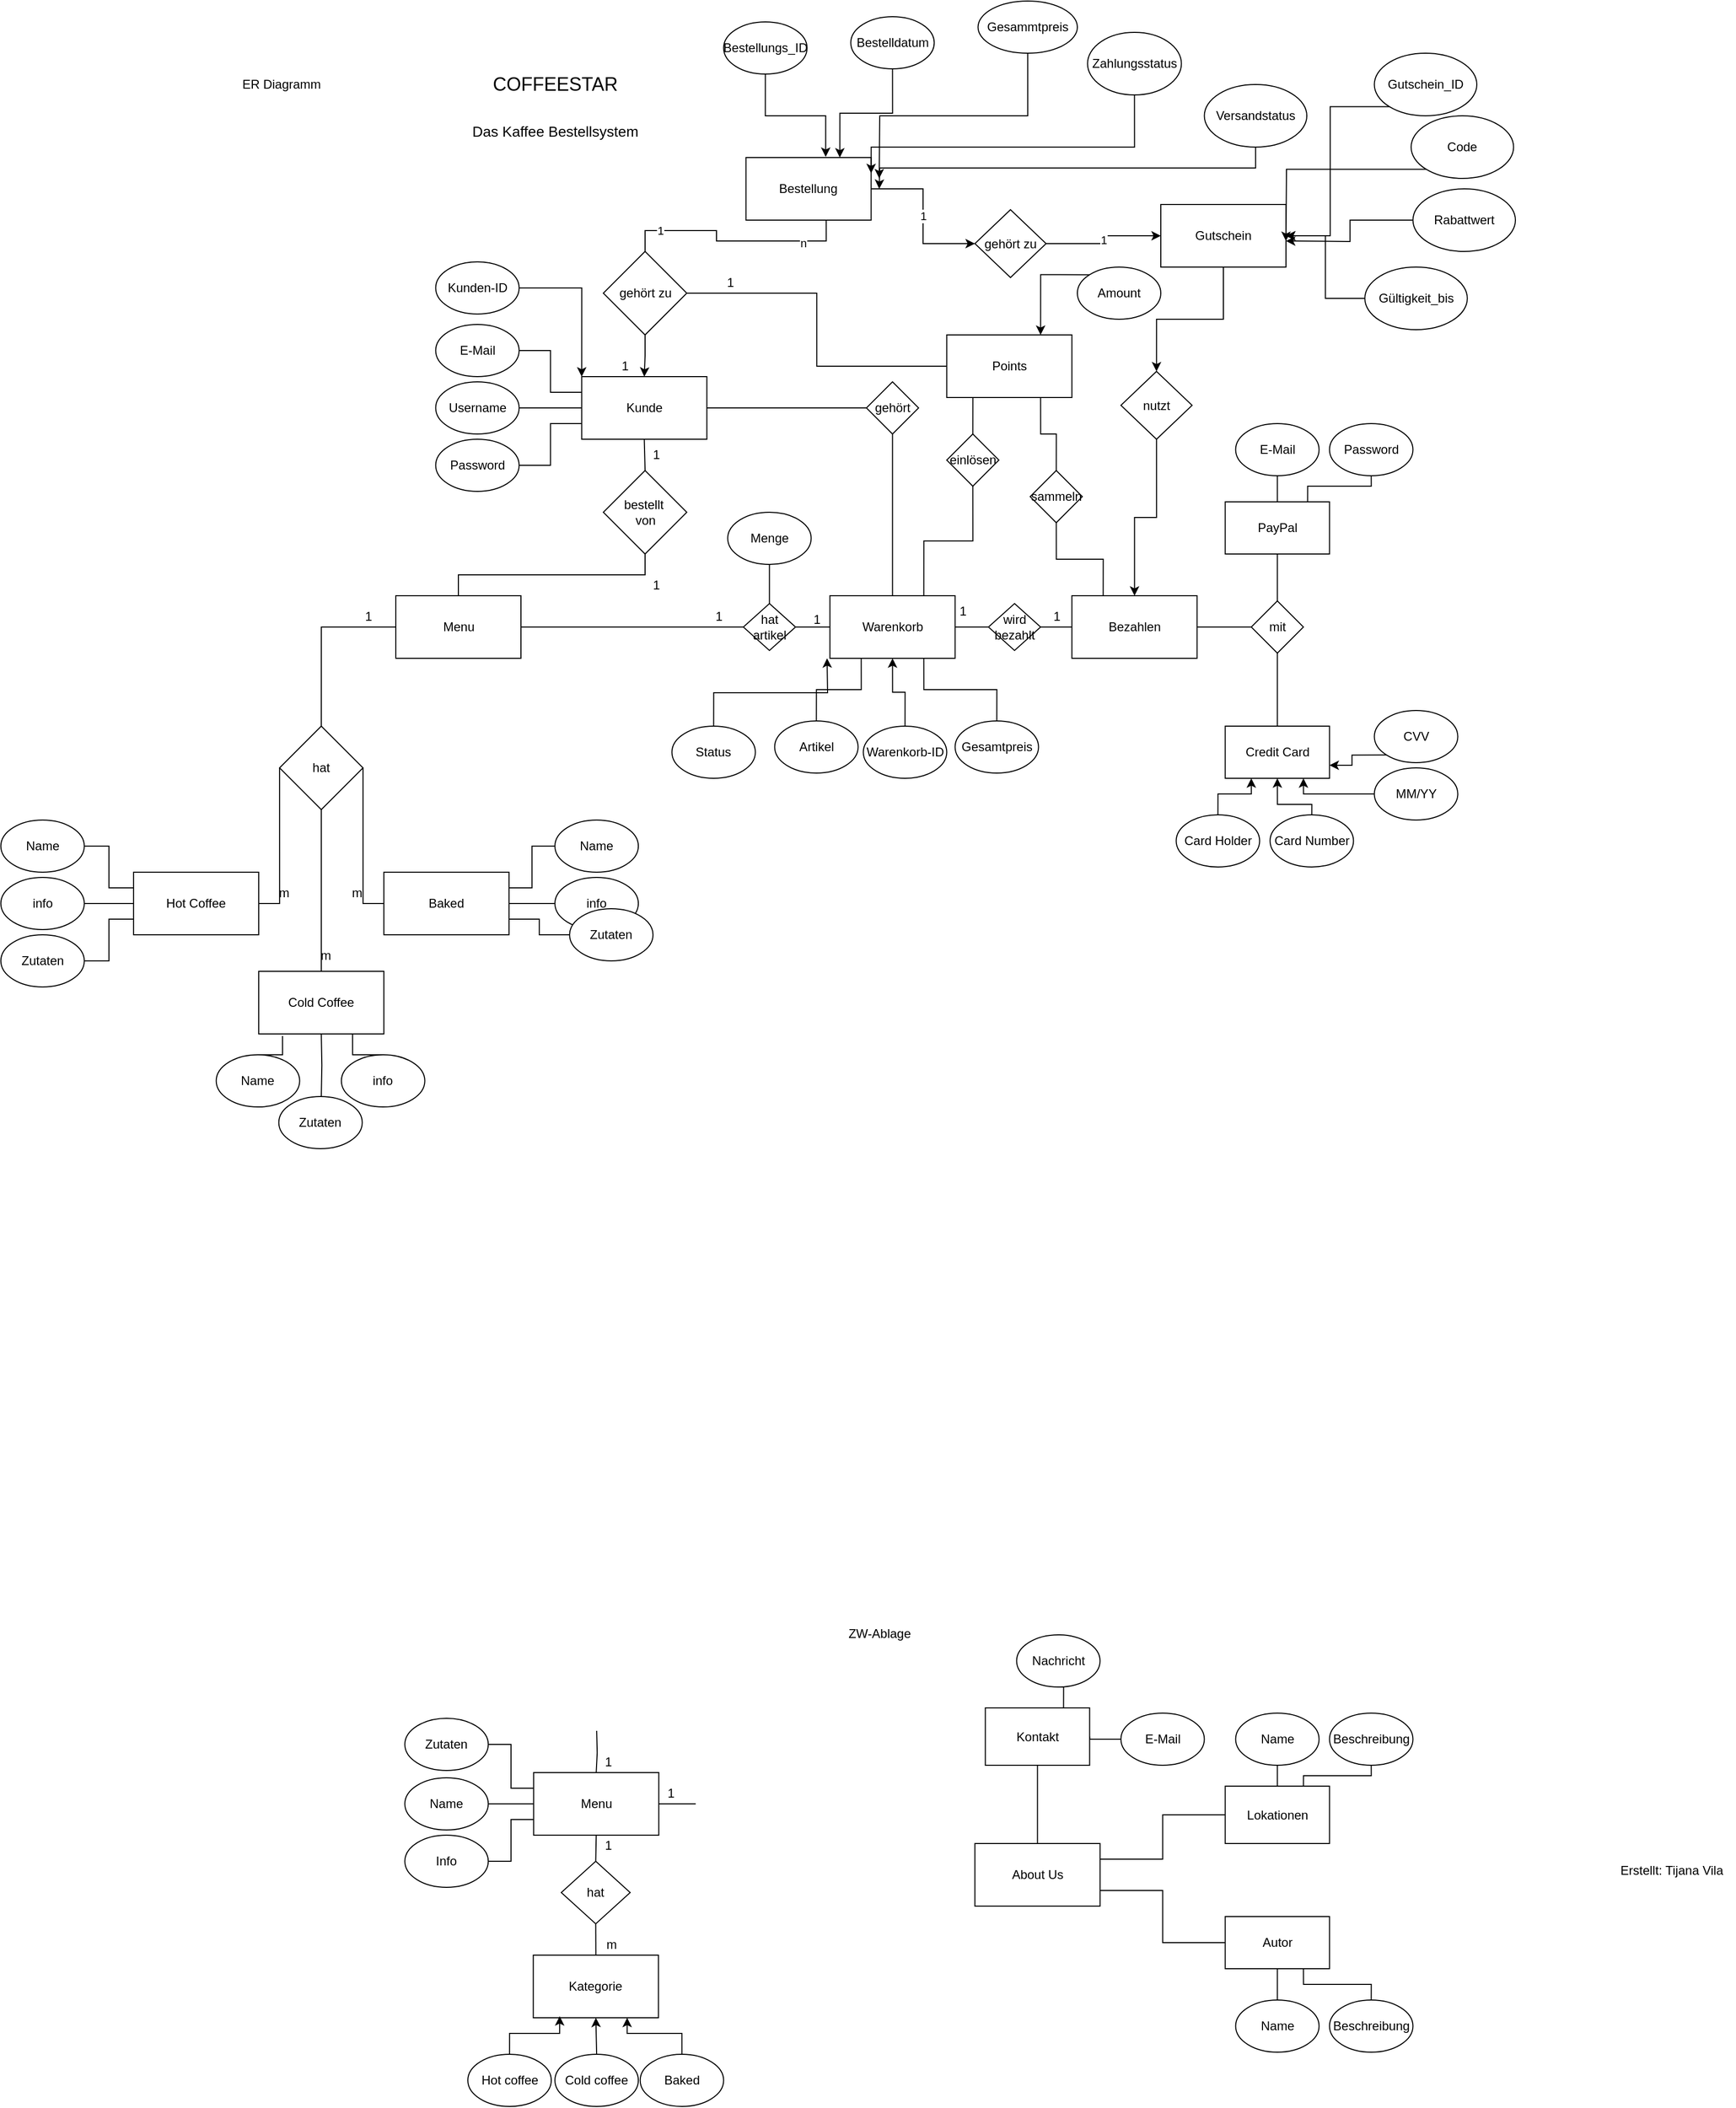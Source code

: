 <mxfile version="20.3.0" type="device"><diagram name="Seite-1" id="2KlpbFNLpPRCkA5q6hw1"><mxGraphModel dx="2292" dy="1140" grid="1" gridSize="10" guides="1" tooltips="1" connect="1" arrows="1" fold="1" page="1" pageScale="1" pageWidth="827" pageHeight="1169" math="0" shadow="0"><root><mxCell id="0"/><mxCell id="1" parent="0"/><mxCell id="XH3UUTxQaEEy5l26Y9SA-1" value="&lt;font style=&quot;font-size: 18px;&quot;&gt;COFFEESTAR&lt;/font&gt;" style="text;html=1;align=center;verticalAlign=middle;whiteSpace=wrap;rounded=0;" parent="1" vertex="1"><mxGeometry x="326.5" y="80" width="305" height="40" as="geometry"/></mxCell><mxCell id="XH3UUTxQaEEy5l26Y9SA-2" value="&lt;font style=&quot;font-size: 14px;&quot;&gt;Das Kaffee Bestellsystem&lt;/font&gt;" style="text;html=1;align=center;verticalAlign=middle;whiteSpace=wrap;rounded=0;" parent="1" vertex="1"><mxGeometry x="322.75" y="130" width="312.5" height="30" as="geometry"/></mxCell><mxCell id="XH3UUTxQaEEy5l26Y9SA-3" value="ER Diagramm" style="text;html=1;align=center;verticalAlign=middle;whiteSpace=wrap;rounded=0;" parent="1" vertex="1"><mxGeometry x="166.5" y="85" width="100" height="30" as="geometry"/></mxCell><mxCell id="XH3UUTxQaEEy5l26Y9SA-23" style="edgeStyle=orthogonalEdgeStyle;rounded=0;orthogonalLoop=1;jettySize=auto;html=1;exitX=0.5;exitY=1;exitDx=0;exitDy=0;entryX=0.5;entryY=0;entryDx=0;entryDy=0;endArrow=none;endFill=0;" parent="1" source="XH3UUTxQaEEy5l26Y9SA-4" target="XH3UUTxQaEEy5l26Y9SA-22" edge="1"><mxGeometry relative="1" as="geometry"/></mxCell><mxCell id="XH3UUTxQaEEy5l26Y9SA-105" style="edgeStyle=orthogonalEdgeStyle;rounded=0;orthogonalLoop=1;jettySize=auto;html=1;exitX=1;exitY=0.5;exitDx=0;exitDy=0;entryX=0;entryY=0.5;entryDx=0;entryDy=0;endArrow=none;endFill=0;" parent="1" source="XH3UUTxQaEEy5l26Y9SA-4" target="XH3UUTxQaEEy5l26Y9SA-104" edge="1"><mxGeometry relative="1" as="geometry"/></mxCell><mxCell id="XH3UUTxQaEEy5l26Y9SA-4" value="Kunde" style="rounded=0;whiteSpace=wrap;html=1;" parent="1" vertex="1"><mxGeometry x="504.75" y="380" width="120" height="60" as="geometry"/></mxCell><mxCell id="XH3UUTxQaEEy5l26Y9SA-100" style="edgeStyle=orthogonalEdgeStyle;rounded=0;orthogonalLoop=1;jettySize=auto;html=1;exitX=1;exitY=0.5;exitDx=0;exitDy=0;entryX=0;entryY=0.5;entryDx=0;entryDy=0;endArrow=none;endFill=0;" parent="1" source="XH3UUTxQaEEy5l26Y9SA-5" target="XH3UUTxQaEEy5l26Y9SA-99" edge="1"><mxGeometry relative="1" as="geometry"/></mxCell><mxCell id="XH3UUTxQaEEy5l26Y9SA-106" style="edgeStyle=orthogonalEdgeStyle;rounded=0;orthogonalLoop=1;jettySize=auto;html=1;exitX=0.5;exitY=0;exitDx=0;exitDy=0;entryX=0.5;entryY=1;entryDx=0;entryDy=0;endArrow=none;endFill=0;" parent="1" source="XH3UUTxQaEEy5l26Y9SA-5" target="XH3UUTxQaEEy5l26Y9SA-104" edge="1"><mxGeometry relative="1" as="geometry"/></mxCell><mxCell id="XH3UUTxQaEEy5l26Y9SA-5" value="Warenkorb" style="rounded=0;whiteSpace=wrap;html=1;" parent="1" vertex="1"><mxGeometry x="742.75" y="590" width="120" height="60" as="geometry"/></mxCell><mxCell id="XH3UUTxQaEEy5l26Y9SA-149" style="edgeStyle=orthogonalEdgeStyle;rounded=0;orthogonalLoop=1;jettySize=auto;html=1;exitX=0.25;exitY=1;exitDx=0;exitDy=0;entryX=0.5;entryY=0;entryDx=0;entryDy=0;endArrow=none;endFill=0;" parent="1" source="XH3UUTxQaEEy5l26Y9SA-6" target="XH3UUTxQaEEy5l26Y9SA-147" edge="1"><mxGeometry relative="1" as="geometry"/></mxCell><mxCell id="XH3UUTxQaEEy5l26Y9SA-150" style="edgeStyle=orthogonalEdgeStyle;rounded=0;orthogonalLoop=1;jettySize=auto;html=1;exitX=0.75;exitY=1;exitDx=0;exitDy=0;entryX=0.5;entryY=0;entryDx=0;entryDy=0;endArrow=none;endFill=0;" parent="1" source="XH3UUTxQaEEy5l26Y9SA-6" target="XH3UUTxQaEEy5l26Y9SA-148" edge="1"><mxGeometry relative="1" as="geometry"/></mxCell><mxCell id="XH3UUTxQaEEy5l26Y9SA-6" value="Points" style="rounded=0;whiteSpace=wrap;html=1;" parent="1" vertex="1"><mxGeometry x="854.75" y="340" width="120" height="60" as="geometry"/></mxCell><mxCell id="XH3UUTxQaEEy5l26Y9SA-11" style="edgeStyle=orthogonalEdgeStyle;rounded=0;orthogonalLoop=1;jettySize=auto;html=1;exitX=1;exitY=0.5;exitDx=0;exitDy=0;entryX=0;entryY=0.25;entryDx=0;entryDy=0;endArrow=none;endFill=0;" parent="1" source="XH3UUTxQaEEy5l26Y9SA-7" target="XH3UUTxQaEEy5l26Y9SA-4" edge="1"><mxGeometry relative="1" as="geometry"/></mxCell><mxCell id="XH3UUTxQaEEy5l26Y9SA-7" value="E-Mail" style="ellipse;whiteSpace=wrap;html=1;" parent="1" vertex="1"><mxGeometry x="364.75" y="330" width="80" height="50" as="geometry"/></mxCell><mxCell id="XH3UUTxQaEEy5l26Y9SA-12" style="edgeStyle=orthogonalEdgeStyle;rounded=0;orthogonalLoop=1;jettySize=auto;html=1;exitX=1;exitY=0.5;exitDx=0;exitDy=0;entryX=0;entryY=0.5;entryDx=0;entryDy=0;endArrow=none;endFill=0;" parent="1" source="XH3UUTxQaEEy5l26Y9SA-8" target="XH3UUTxQaEEy5l26Y9SA-4" edge="1"><mxGeometry relative="1" as="geometry"/></mxCell><mxCell id="XH3UUTxQaEEy5l26Y9SA-8" value="Username" style="ellipse;whiteSpace=wrap;html=1;" parent="1" vertex="1"><mxGeometry x="364.75" y="385" width="80" height="50" as="geometry"/></mxCell><mxCell id="XH3UUTxQaEEy5l26Y9SA-13" style="edgeStyle=orthogonalEdgeStyle;rounded=0;orthogonalLoop=1;jettySize=auto;html=1;exitX=1;exitY=0.5;exitDx=0;exitDy=0;entryX=0;entryY=0.75;entryDx=0;entryDy=0;endArrow=none;endFill=0;" parent="1" source="XH3UUTxQaEEy5l26Y9SA-9" target="XH3UUTxQaEEy5l26Y9SA-4" edge="1"><mxGeometry relative="1" as="geometry"/></mxCell><mxCell id="XH3UUTxQaEEy5l26Y9SA-9" value="Password" style="ellipse;whiteSpace=wrap;html=1;" parent="1" vertex="1"><mxGeometry x="364.75" y="440" width="80" height="50" as="geometry"/></mxCell><mxCell id="XH3UUTxQaEEy5l26Y9SA-97" style="edgeStyle=orthogonalEdgeStyle;rounded=0;orthogonalLoop=1;jettySize=auto;html=1;exitX=1;exitY=0.5;exitDx=0;exitDy=0;entryX=0;entryY=0.5;entryDx=0;entryDy=0;endArrow=none;endFill=0;" parent="1" source="XH3UUTxQaEEy5l26Y9SA-10" target="XH3UUTxQaEEy5l26Y9SA-96" edge="1"><mxGeometry relative="1" as="geometry"/></mxCell><mxCell id="-KNjPJ27xpkFkXayZu1W-28" style="edgeStyle=orthogonalEdgeStyle;rounded=0;orthogonalLoop=1;jettySize=auto;html=1;exitX=0;exitY=0.5;exitDx=0;exitDy=0;entryX=0.5;entryY=0;entryDx=0;entryDy=0;endArrow=none;endFill=0;" parent="1" source="XH3UUTxQaEEy5l26Y9SA-10" target="XH3UUTxQaEEy5l26Y9SA-52" edge="1"><mxGeometry relative="1" as="geometry"/></mxCell><mxCell id="XH3UUTxQaEEy5l26Y9SA-10" value="Menu" style="rounded=0;whiteSpace=wrap;html=1;" parent="1" vertex="1"><mxGeometry x="326.5" y="590" width="120" height="60" as="geometry"/></mxCell><mxCell id="XH3UUTxQaEEy5l26Y9SA-14" style="edgeStyle=orthogonalEdgeStyle;rounded=0;orthogonalLoop=1;jettySize=auto;html=1;exitX=0.5;exitY=1;exitDx=0;exitDy=0;" parent="1" source="XH3UUTxQaEEy5l26Y9SA-7" target="XH3UUTxQaEEy5l26Y9SA-7" edge="1"><mxGeometry relative="1" as="geometry"/></mxCell><mxCell id="XH3UUTxQaEEy5l26Y9SA-16" style="edgeStyle=orthogonalEdgeStyle;rounded=0;orthogonalLoop=1;jettySize=auto;html=1;entryX=0.75;entryY=0;entryDx=0;entryDy=0;exitX=0;exitY=0;exitDx=0;exitDy=0;" parent="1" target="XH3UUTxQaEEy5l26Y9SA-6" edge="1" source="XH3UUTxQaEEy5l26Y9SA-15"><mxGeometry relative="1" as="geometry"><mxPoint x="1040" y="320" as="sourcePoint"/></mxGeometry></mxCell><mxCell id="XH3UUTxQaEEy5l26Y9SA-15" value="Amount" style="ellipse;whiteSpace=wrap;html=1;" parent="1" vertex="1"><mxGeometry x="980" y="275" width="80" height="50" as="geometry"/></mxCell><mxCell id="XH3UUTxQaEEy5l26Y9SA-19" style="edgeStyle=orthogonalEdgeStyle;rounded=0;orthogonalLoop=1;jettySize=auto;html=1;exitX=1;exitY=0.5;exitDx=0;exitDy=0;entryX=0;entryY=0.5;entryDx=0;entryDy=0;endArrow=none;endFill=0;" parent="1" source="XH3UUTxQaEEy5l26Y9SA-17" target="XH3UUTxQaEEy5l26Y9SA-6" edge="1"><mxGeometry relative="1" as="geometry"/></mxCell><mxCell id="XH3UUTxQaEEy5l26Y9SA-88" style="edgeStyle=orthogonalEdgeStyle;rounded=0;orthogonalLoop=1;jettySize=auto;html=1;exitX=0.5;exitY=1;exitDx=0;exitDy=0;entryX=0.5;entryY=0;entryDx=0;entryDy=0;" parent="1" source="XH3UUTxQaEEy5l26Y9SA-17" target="XH3UUTxQaEEy5l26Y9SA-4" edge="1"><mxGeometry relative="1" as="geometry"/></mxCell><mxCell id="XH3UUTxQaEEy5l26Y9SA-17" value="gehört zu" style="rhombus;whiteSpace=wrap;html=1;" parent="1" vertex="1"><mxGeometry x="525.5" y="260" width="80" height="80" as="geometry"/></mxCell><mxCell id="XH3UUTxQaEEy5l26Y9SA-20" value="1" style="text;html=1;align=center;verticalAlign=middle;resizable=0;points=[];autosize=1;strokeColor=none;fillColor=none;" parent="1" vertex="1"><mxGeometry x="531.25" y="355" width="30" height="30" as="geometry"/></mxCell><mxCell id="XH3UUTxQaEEy5l26Y9SA-21" value="1" style="text;html=1;align=center;verticalAlign=middle;resizable=0;points=[];autosize=1;strokeColor=none;fillColor=none;" parent="1" vertex="1"><mxGeometry x="632.25" y="275" width="30" height="30" as="geometry"/></mxCell><mxCell id="XH3UUTxQaEEy5l26Y9SA-24" style="edgeStyle=orthogonalEdgeStyle;rounded=0;orthogonalLoop=1;jettySize=auto;html=1;exitX=0.5;exitY=1;exitDx=0;exitDy=0;entryX=0.5;entryY=0;entryDx=0;entryDy=0;endArrow=none;endFill=0;" parent="1" source="XH3UUTxQaEEy5l26Y9SA-22" target="XH3UUTxQaEEy5l26Y9SA-10" edge="1"><mxGeometry relative="1" as="geometry"/></mxCell><mxCell id="XH3UUTxQaEEy5l26Y9SA-22" value="bestellt&amp;nbsp;&lt;div&gt;von&lt;/div&gt;" style="rhombus;whiteSpace=wrap;html=1;" parent="1" vertex="1"><mxGeometry x="525.5" y="470" width="80" height="80" as="geometry"/></mxCell><mxCell id="XH3UUTxQaEEy5l26Y9SA-25" value="Hot Coffee" style="rounded=0;whiteSpace=wrap;html=1;" parent="1" vertex="1"><mxGeometry x="75.07" y="855" width="120" height="60" as="geometry"/></mxCell><mxCell id="XH3UUTxQaEEy5l26Y9SA-26" value="Cold Coffee" style="rounded=0;whiteSpace=wrap;html=1;" parent="1" vertex="1"><mxGeometry x="195.07" y="950" width="120" height="60" as="geometry"/></mxCell><mxCell id="XH3UUTxQaEEy5l26Y9SA-27" value="Baked" style="rounded=0;whiteSpace=wrap;html=1;" parent="1" vertex="1"><mxGeometry x="315.07" y="855" width="120" height="60" as="geometry"/></mxCell><mxCell id="XH3UUTxQaEEy5l26Y9SA-44" style="edgeStyle=orthogonalEdgeStyle;rounded=0;orthogonalLoop=1;jettySize=auto;html=1;exitX=1;exitY=0.5;exitDx=0;exitDy=0;entryX=0;entryY=0.25;entryDx=0;entryDy=0;endArrow=none;endFill=0;" parent="1" source="XH3UUTxQaEEy5l26Y9SA-28" target="XH3UUTxQaEEy5l26Y9SA-25" edge="1"><mxGeometry relative="1" as="geometry"/></mxCell><mxCell id="XH3UUTxQaEEy5l26Y9SA-28" value="Name" style="ellipse;whiteSpace=wrap;html=1;" parent="1" vertex="1"><mxGeometry x="-52.18" y="805" width="80" height="50" as="geometry"/></mxCell><mxCell id="XH3UUTxQaEEy5l26Y9SA-29" value="Name" style="ellipse;whiteSpace=wrap;html=1;" parent="1" vertex="1"><mxGeometry x="154.32" y="1030" width="80" height="50" as="geometry"/></mxCell><mxCell id="XH3UUTxQaEEy5l26Y9SA-49" style="edgeStyle=orthogonalEdgeStyle;rounded=0;orthogonalLoop=1;jettySize=auto;html=1;exitX=0;exitY=0.5;exitDx=0;exitDy=0;entryX=1;entryY=0.25;entryDx=0;entryDy=0;endArrow=none;endFill=0;" parent="1" source="XH3UUTxQaEEy5l26Y9SA-30" target="XH3UUTxQaEEy5l26Y9SA-27" edge="1"><mxGeometry relative="1" as="geometry"/></mxCell><mxCell id="XH3UUTxQaEEy5l26Y9SA-30" value="Name" style="ellipse;whiteSpace=wrap;html=1;" parent="1" vertex="1"><mxGeometry x="479.07" y="805" width="80" height="50" as="geometry"/></mxCell><mxCell id="XH3UUTxQaEEy5l26Y9SA-43" style="edgeStyle=orthogonalEdgeStyle;rounded=0;orthogonalLoop=1;jettySize=auto;html=1;exitX=1;exitY=0.5;exitDx=0;exitDy=0;entryX=0;entryY=0.5;entryDx=0;entryDy=0;endArrow=none;endFill=0;" parent="1" source="XH3UUTxQaEEy5l26Y9SA-31" target="XH3UUTxQaEEy5l26Y9SA-25" edge="1"><mxGeometry relative="1" as="geometry"/></mxCell><mxCell id="XH3UUTxQaEEy5l26Y9SA-31" value="info" style="ellipse;whiteSpace=wrap;html=1;" parent="1" vertex="1"><mxGeometry x="-52.18" y="860" width="80" height="50" as="geometry"/></mxCell><mxCell id="XH3UUTxQaEEy5l26Y9SA-47" style="edgeStyle=orthogonalEdgeStyle;rounded=0;orthogonalLoop=1;jettySize=auto;html=1;exitX=0.5;exitY=0;exitDx=0;exitDy=0;entryX=0.75;entryY=1;entryDx=0;entryDy=0;endArrow=none;endFill=0;" parent="1" source="XH3UUTxQaEEy5l26Y9SA-36" target="XH3UUTxQaEEy5l26Y9SA-26" edge="1"><mxGeometry relative="1" as="geometry"/></mxCell><mxCell id="XH3UUTxQaEEy5l26Y9SA-36" value="info" style="ellipse;whiteSpace=wrap;html=1;" parent="1" vertex="1"><mxGeometry x="274.32" y="1030" width="80" height="50" as="geometry"/></mxCell><mxCell id="XH3UUTxQaEEy5l26Y9SA-51" style="edgeStyle=orthogonalEdgeStyle;rounded=0;orthogonalLoop=1;jettySize=auto;html=1;exitX=0;exitY=0.5;exitDx=0;exitDy=0;entryX=1;entryY=0.5;entryDx=0;entryDy=0;endArrow=none;endFill=0;" parent="1" source="XH3UUTxQaEEy5l26Y9SA-37" target="XH3UUTxQaEEy5l26Y9SA-27" edge="1"><mxGeometry relative="1" as="geometry"/></mxCell><mxCell id="XH3UUTxQaEEy5l26Y9SA-37" value="info" style="ellipse;whiteSpace=wrap;html=1;" parent="1" vertex="1"><mxGeometry x="479.07" y="860" width="80" height="50" as="geometry"/></mxCell><mxCell id="XH3UUTxQaEEy5l26Y9SA-45" style="edgeStyle=orthogonalEdgeStyle;rounded=0;orthogonalLoop=1;jettySize=auto;html=1;exitX=1;exitY=0.5;exitDx=0;exitDy=0;entryX=0;entryY=0.75;entryDx=0;entryDy=0;endArrow=none;endFill=0;" parent="1" source="XH3UUTxQaEEy5l26Y9SA-38" target="XH3UUTxQaEEy5l26Y9SA-25" edge="1"><mxGeometry relative="1" as="geometry"/></mxCell><mxCell id="XH3UUTxQaEEy5l26Y9SA-38" value="Zutaten" style="ellipse;whiteSpace=wrap;html=1;" parent="1" vertex="1"><mxGeometry x="-52.18" y="915" width="80" height="50" as="geometry"/></mxCell><mxCell id="XH3UUTxQaEEy5l26Y9SA-46" style="edgeStyle=orthogonalEdgeStyle;rounded=0;orthogonalLoop=1;jettySize=auto;html=1;exitX=0.5;exitY=0;exitDx=0;exitDy=0;entryX=0.5;entryY=1;entryDx=0;entryDy=0;endArrow=none;endFill=0;" parent="1" target="XH3UUTxQaEEy5l26Y9SA-26" edge="1"><mxGeometry relative="1" as="geometry"><mxPoint x="255.07" y="1070" as="sourcePoint"/></mxGeometry></mxCell><mxCell id="XH3UUTxQaEEy5l26Y9SA-39" value="Zutaten" style="ellipse;whiteSpace=wrap;html=1;" parent="1" vertex="1"><mxGeometry x="214.32" y="1070" width="80" height="50" as="geometry"/></mxCell><mxCell id="XH3UUTxQaEEy5l26Y9SA-50" style="edgeStyle=orthogonalEdgeStyle;rounded=0;orthogonalLoop=1;jettySize=auto;html=1;exitX=0;exitY=0.5;exitDx=0;exitDy=0;entryX=1;entryY=0.75;entryDx=0;entryDy=0;endArrow=none;endFill=0;" parent="1" source="XH3UUTxQaEEy5l26Y9SA-40" target="XH3UUTxQaEEy5l26Y9SA-27" edge="1"><mxGeometry relative="1" as="geometry"/></mxCell><mxCell id="XH3UUTxQaEEy5l26Y9SA-40" value="Zutaten" style="ellipse;whiteSpace=wrap;html=1;" parent="1" vertex="1"><mxGeometry x="493.12" y="890" width="80" height="50" as="geometry"/></mxCell><mxCell id="XH3UUTxQaEEy5l26Y9SA-41" value="Bezahlen" style="rounded=0;whiteSpace=wrap;html=1;" parent="1" vertex="1"><mxGeometry x="974.75" y="590" width="120" height="60" as="geometry"/></mxCell><mxCell id="XH3UUTxQaEEy5l26Y9SA-48" style="edgeStyle=orthogonalEdgeStyle;rounded=0;orthogonalLoop=1;jettySize=auto;html=1;exitX=0.5;exitY=0;exitDx=0;exitDy=0;entryX=0.19;entryY=1.033;entryDx=0;entryDy=0;entryPerimeter=0;endArrow=none;endFill=0;" parent="1" source="XH3UUTxQaEEy5l26Y9SA-29" target="XH3UUTxQaEEy5l26Y9SA-26" edge="1"><mxGeometry relative="1" as="geometry"/></mxCell><mxCell id="XH3UUTxQaEEy5l26Y9SA-54" style="edgeStyle=orthogonalEdgeStyle;rounded=0;orthogonalLoop=1;jettySize=auto;html=1;exitX=0;exitY=0.5;exitDx=0;exitDy=0;entryX=1;entryY=0.5;entryDx=0;entryDy=0;endArrow=none;endFill=0;" parent="1" source="XH3UUTxQaEEy5l26Y9SA-52" target="XH3UUTxQaEEy5l26Y9SA-25" edge="1"><mxGeometry relative="1" as="geometry"><Array as="points"><mxPoint x="214.99" y="885"/></Array></mxGeometry></mxCell><mxCell id="XH3UUTxQaEEy5l26Y9SA-55" style="edgeStyle=orthogonalEdgeStyle;rounded=0;orthogonalLoop=1;jettySize=auto;html=1;exitX=0.5;exitY=1;exitDx=0;exitDy=0;entryX=0.5;entryY=0;entryDx=0;entryDy=0;endArrow=none;endFill=0;" parent="1" source="XH3UUTxQaEEy5l26Y9SA-52" target="XH3UUTxQaEEy5l26Y9SA-26" edge="1"><mxGeometry relative="1" as="geometry"/></mxCell><mxCell id="XH3UUTxQaEEy5l26Y9SA-56" style="edgeStyle=orthogonalEdgeStyle;rounded=0;orthogonalLoop=1;jettySize=auto;html=1;exitX=1;exitY=0.5;exitDx=0;exitDy=0;entryX=0;entryY=0.5;entryDx=0;entryDy=0;endArrow=none;endFill=0;" parent="1" source="XH3UUTxQaEEy5l26Y9SA-52" target="XH3UUTxQaEEy5l26Y9SA-27" edge="1"><mxGeometry relative="1" as="geometry"><Array as="points"><mxPoint x="294.99" y="885"/></Array></mxGeometry></mxCell><mxCell id="XH3UUTxQaEEy5l26Y9SA-52" value="hat" style="rhombus;whiteSpace=wrap;html=1;" parent="1" vertex="1"><mxGeometry x="215.07" y="715" width="80" height="80" as="geometry"/></mxCell><mxCell id="XH3UUTxQaEEy5l26Y9SA-95" style="edgeStyle=orthogonalEdgeStyle;rounded=0;orthogonalLoop=1;jettySize=auto;html=1;exitX=0.5;exitY=0;exitDx=0;exitDy=0;entryX=0.25;entryY=1;entryDx=0;entryDy=0;endArrow=none;endFill=0;" parent="1" source="XH3UUTxQaEEy5l26Y9SA-67" target="XH3UUTxQaEEy5l26Y9SA-5" edge="1"><mxGeometry relative="1" as="geometry"/></mxCell><mxCell id="XH3UUTxQaEEy5l26Y9SA-67" value="Artikel" style="ellipse;whiteSpace=wrap;html=1;" parent="1" vertex="1"><mxGeometry x="689.75" y="710" width="80" height="50" as="geometry"/></mxCell><mxCell id="XH3UUTxQaEEy5l26Y9SA-94" style="edgeStyle=orthogonalEdgeStyle;rounded=0;orthogonalLoop=1;jettySize=auto;html=1;exitX=0.5;exitY=0;exitDx=0;exitDy=0;entryX=0.75;entryY=1;entryDx=0;entryDy=0;endArrow=none;endFill=0;" parent="1" source="XH3UUTxQaEEy5l26Y9SA-68" target="XH3UUTxQaEEy5l26Y9SA-5" edge="1"><mxGeometry relative="1" as="geometry"/></mxCell><mxCell id="XH3UUTxQaEEy5l26Y9SA-68" value="Gesamtpreis" style="ellipse;whiteSpace=wrap;html=1;" parent="1" vertex="1"><mxGeometry x="862.75" y="710" width="80" height="50" as="geometry"/></mxCell><mxCell id="XH3UUTxQaEEy5l26Y9SA-135" style="edgeStyle=orthogonalEdgeStyle;rounded=0;orthogonalLoop=1;jettySize=auto;html=1;exitX=0.5;exitY=1;exitDx=0;exitDy=0;entryX=0.5;entryY=0;entryDx=0;entryDy=0;endArrow=none;endFill=0;" parent="1" source="XH3UUTxQaEEy5l26Y9SA-69" target="XH3UUTxQaEEy5l26Y9SA-133" edge="1"><mxGeometry relative="1" as="geometry"/></mxCell><mxCell id="XH3UUTxQaEEy5l26Y9SA-69" value="E-Mail" style="ellipse;whiteSpace=wrap;html=1;" parent="1" vertex="1"><mxGeometry x="1131.75" y="425" width="80" height="50" as="geometry"/></mxCell><mxCell id="XH3UUTxQaEEy5l26Y9SA-70" value="Password&lt;span style=&quot;color: rgba(0, 0, 0, 0); font-family: monospace; font-size: 0px; text-align: start; text-wrap: nowrap;&quot;&gt;%3CmxGraphModel%3E%3Croot%3E%3CmxCell%20id%3D%220%22%2F%3E%3CmxCell%20id%3D%221%22%20parent%3D%220%22%2F%3E%3CmxCell%20id%3D%222%22%20value%3D%22E-Mail%22%20style%3D%22ellipse%3BwhiteSpace%3Dwrap%3Bhtml%3D1%3B%22%20vertex%3D%221%22%20parent%3D%221%22%3E%3CmxGeometry%20x%3D%22830%22%20y%3D%22650%22%20width%3D%2280%22%20height%3D%2250%22%20as%3D%22geometry%22%2F%3E%3C%2FmxCell%3E%3C%2Froot%3E%3C%2FmxGraphModel%3E&lt;/span&gt;" style="ellipse;whiteSpace=wrap;html=1;" parent="1" vertex="1"><mxGeometry x="1221.75" y="425" width="80" height="50" as="geometry"/></mxCell><mxCell id="XH3UUTxQaEEy5l26Y9SA-140" style="edgeStyle=orthogonalEdgeStyle;rounded=0;orthogonalLoop=1;jettySize=auto;html=1;exitX=0.5;exitY=0;exitDx=0;exitDy=0;entryX=0.25;entryY=1;entryDx=0;entryDy=0;" parent="1" source="XH3UUTxQaEEy5l26Y9SA-71" target="XH3UUTxQaEEy5l26Y9SA-134" edge="1"><mxGeometry relative="1" as="geometry"/></mxCell><mxCell id="XH3UUTxQaEEy5l26Y9SA-71" value="Card Holder" style="ellipse;whiteSpace=wrap;html=1;" parent="1" vertex="1"><mxGeometry x="1074.75" y="800" width="80" height="50" as="geometry"/></mxCell><mxCell id="XH3UUTxQaEEy5l26Y9SA-141" style="edgeStyle=orthogonalEdgeStyle;rounded=0;orthogonalLoop=1;jettySize=auto;html=1;exitX=0.5;exitY=0;exitDx=0;exitDy=0;entryX=0.5;entryY=1;entryDx=0;entryDy=0;" parent="1" source="XH3UUTxQaEEy5l26Y9SA-72" target="XH3UUTxQaEEy5l26Y9SA-134" edge="1"><mxGeometry relative="1" as="geometry"><Array as="points"><mxPoint x="1204.75" y="790"/><mxPoint x="1171.75" y="790"/></Array></mxGeometry></mxCell><mxCell id="XH3UUTxQaEEy5l26Y9SA-72" value="Card Number" style="ellipse;whiteSpace=wrap;html=1;" parent="1" vertex="1"><mxGeometry x="1164.75" y="800" width="80" height="50" as="geometry"/></mxCell><mxCell id="XH3UUTxQaEEy5l26Y9SA-142" style="edgeStyle=orthogonalEdgeStyle;rounded=0;orthogonalLoop=1;jettySize=auto;html=1;exitX=0;exitY=0.5;exitDx=0;exitDy=0;entryX=0.75;entryY=1;entryDx=0;entryDy=0;" parent="1" source="XH3UUTxQaEEy5l26Y9SA-73" target="XH3UUTxQaEEy5l26Y9SA-134" edge="1"><mxGeometry relative="1" as="geometry"><Array as="points"><mxPoint x="1196.75" y="780"/></Array></mxGeometry></mxCell><mxCell id="XH3UUTxQaEEy5l26Y9SA-73" value="MM/YY" style="ellipse;whiteSpace=wrap;html=1;" parent="1" vertex="1"><mxGeometry x="1264.75" y="755" width="80" height="50" as="geometry"/></mxCell><mxCell id="XH3UUTxQaEEy5l26Y9SA-143" style="edgeStyle=orthogonalEdgeStyle;rounded=0;orthogonalLoop=1;jettySize=auto;html=1;exitX=0;exitY=1;exitDx=0;exitDy=0;entryX=1;entryY=0.75;entryDx=0;entryDy=0;" parent="1" source="XH3UUTxQaEEy5l26Y9SA-74" target="XH3UUTxQaEEy5l26Y9SA-134" edge="1"><mxGeometry relative="1" as="geometry"/></mxCell><mxCell id="XH3UUTxQaEEy5l26Y9SA-74" value="CVV" style="ellipse;whiteSpace=wrap;html=1;" parent="1" vertex="1"><mxGeometry x="1264.75" y="700" width="80" height="50" as="geometry"/></mxCell><mxCell id="XH3UUTxQaEEy5l26Y9SA-126" style="edgeStyle=orthogonalEdgeStyle;rounded=0;orthogonalLoop=1;jettySize=auto;html=1;exitX=1;exitY=0.25;exitDx=0;exitDy=0;entryX=0;entryY=0.5;entryDx=0;entryDy=0;endArrow=none;endFill=0;" parent="1" source="XH3UUTxQaEEy5l26Y9SA-75" target="XH3UUTxQaEEy5l26Y9SA-124" edge="1"><mxGeometry relative="1" as="geometry"/></mxCell><mxCell id="XH3UUTxQaEEy5l26Y9SA-127" style="edgeStyle=orthogonalEdgeStyle;rounded=0;orthogonalLoop=1;jettySize=auto;html=1;exitX=1;exitY=0.75;exitDx=0;exitDy=0;entryX=0;entryY=0.5;entryDx=0;entryDy=0;endArrow=none;endFill=0;" parent="1" source="XH3UUTxQaEEy5l26Y9SA-75" target="XH3UUTxQaEEy5l26Y9SA-125" edge="1"><mxGeometry relative="1" as="geometry"/></mxCell><mxCell id="XH3UUTxQaEEy5l26Y9SA-75" value="About Us" style="rounded=0;whiteSpace=wrap;html=1;" parent="1" vertex="1"><mxGeometry x="881.75" y="1786" width="120" height="60" as="geometry"/></mxCell><mxCell id="XH3UUTxQaEEy5l26Y9SA-129" style="edgeStyle=orthogonalEdgeStyle;rounded=0;orthogonalLoop=1;jettySize=auto;html=1;exitX=0.5;exitY=1;exitDx=0;exitDy=0;entryX=0.75;entryY=0;entryDx=0;entryDy=0;endArrow=none;endFill=0;" parent="1" source="XH3UUTxQaEEy5l26Y9SA-76" target="XH3UUTxQaEEy5l26Y9SA-124" edge="1"><mxGeometry relative="1" as="geometry"><Array as="points"><mxPoint x="1261.75" y="1721"/><mxPoint x="1196.75" y="1721"/></Array></mxGeometry></mxCell><mxCell id="XH3UUTxQaEEy5l26Y9SA-76" value="Beschreibung" style="ellipse;whiteSpace=wrap;html=1;" parent="1" vertex="1"><mxGeometry x="1221.75" y="1661" width="80" height="50" as="geometry"/></mxCell><mxCell id="XH3UUTxQaEEy5l26Y9SA-128" style="edgeStyle=orthogonalEdgeStyle;rounded=0;orthogonalLoop=1;jettySize=auto;html=1;exitX=0.5;exitY=1;exitDx=0;exitDy=0;entryX=0.5;entryY=0;entryDx=0;entryDy=0;endArrow=none;endFill=0;" parent="1" source="XH3UUTxQaEEy5l26Y9SA-77" target="XH3UUTxQaEEy5l26Y9SA-124" edge="1"><mxGeometry relative="1" as="geometry"/></mxCell><mxCell id="XH3UUTxQaEEy5l26Y9SA-77" value="Name" style="ellipse;whiteSpace=wrap;html=1;" parent="1" vertex="1"><mxGeometry x="1131.75" y="1661" width="80" height="50" as="geometry"/></mxCell><mxCell id="XH3UUTxQaEEy5l26Y9SA-130" style="edgeStyle=orthogonalEdgeStyle;rounded=0;orthogonalLoop=1;jettySize=auto;html=1;exitX=0.5;exitY=0;exitDx=0;exitDy=0;entryX=0.5;entryY=1;entryDx=0;entryDy=0;endArrow=none;endFill=0;" parent="1" source="XH3UUTxQaEEy5l26Y9SA-82" target="XH3UUTxQaEEy5l26Y9SA-125" edge="1"><mxGeometry relative="1" as="geometry"/></mxCell><mxCell id="XH3UUTxQaEEy5l26Y9SA-82" value="Name" style="ellipse;whiteSpace=wrap;html=1;" parent="1" vertex="1"><mxGeometry x="1131.75" y="1936" width="80" height="50" as="geometry"/></mxCell><mxCell id="XH3UUTxQaEEy5l26Y9SA-131" style="edgeStyle=orthogonalEdgeStyle;rounded=0;orthogonalLoop=1;jettySize=auto;html=1;exitX=0.5;exitY=0;exitDx=0;exitDy=0;entryX=0.75;entryY=1;entryDx=0;entryDy=0;endArrow=none;endFill=0;" parent="1" source="XH3UUTxQaEEy5l26Y9SA-84" target="XH3UUTxQaEEy5l26Y9SA-125" edge="1"><mxGeometry relative="1" as="geometry"><Array as="points"><mxPoint x="1261.75" y="1921"/><mxPoint x="1196.75" y="1921"/></Array></mxGeometry></mxCell><mxCell id="XH3UUTxQaEEy5l26Y9SA-84" value="Beschreibung" style="ellipse;whiteSpace=wrap;html=1;" parent="1" vertex="1"><mxGeometry x="1221.75" y="1936" width="80" height="50" as="geometry"/></mxCell><mxCell id="XH3UUTxQaEEy5l26Y9SA-157" style="edgeStyle=orthogonalEdgeStyle;rounded=0;orthogonalLoop=1;jettySize=auto;html=1;exitX=0;exitY=0.5;exitDx=0;exitDy=0;entryX=1;entryY=0.5;entryDx=0;entryDy=0;endArrow=none;endFill=0;" parent="1" source="XH3UUTxQaEEy5l26Y9SA-86" target="XH3UUTxQaEEy5l26Y9SA-153" edge="1"><mxGeometry relative="1" as="geometry"/></mxCell><mxCell id="XH3UUTxQaEEy5l26Y9SA-86" value="E-Mail" style="ellipse;whiteSpace=wrap;html=1;" parent="1" vertex="1"><mxGeometry x="1021.75" y="1661" width="80" height="50" as="geometry"/></mxCell><mxCell id="XH3UUTxQaEEy5l26Y9SA-158" style="edgeStyle=orthogonalEdgeStyle;rounded=0;orthogonalLoop=1;jettySize=auto;html=1;exitX=0.5;exitY=1;exitDx=0;exitDy=0;entryX=0.75;entryY=0;entryDx=0;entryDy=0;endArrow=none;endFill=0;" parent="1" source="XH3UUTxQaEEy5l26Y9SA-87" target="XH3UUTxQaEEy5l26Y9SA-153" edge="1"><mxGeometry relative="1" as="geometry"/></mxCell><mxCell id="XH3UUTxQaEEy5l26Y9SA-87" value="Nachricht" style="ellipse;whiteSpace=wrap;html=1;" parent="1" vertex="1"><mxGeometry x="921.75" y="1586" width="80" height="50" as="geometry"/></mxCell><mxCell id="XH3UUTxQaEEy5l26Y9SA-98" style="edgeStyle=orthogonalEdgeStyle;rounded=0;orthogonalLoop=1;jettySize=auto;html=1;exitX=1;exitY=0.5;exitDx=0;exitDy=0;endArrow=none;endFill=0;" parent="1" source="XH3UUTxQaEEy5l26Y9SA-96" target="XH3UUTxQaEEy5l26Y9SA-5" edge="1"><mxGeometry relative="1" as="geometry"/></mxCell><mxCell id="XH3UUTxQaEEy5l26Y9SA-103" style="edgeStyle=orthogonalEdgeStyle;rounded=0;orthogonalLoop=1;jettySize=auto;html=1;exitX=0.5;exitY=0;exitDx=0;exitDy=0;entryX=0.5;entryY=1;entryDx=0;entryDy=0;endArrow=none;endFill=0;" parent="1" source="XH3UUTxQaEEy5l26Y9SA-96" target="XH3UUTxQaEEy5l26Y9SA-102" edge="1"><mxGeometry relative="1" as="geometry"/></mxCell><mxCell id="XH3UUTxQaEEy5l26Y9SA-96" value="hat artikel" style="rhombus;whiteSpace=wrap;html=1;" parent="1" vertex="1"><mxGeometry x="659.75" y="597.5" width="50" height="45" as="geometry"/></mxCell><mxCell id="XH3UUTxQaEEy5l26Y9SA-101" style="edgeStyle=orthogonalEdgeStyle;rounded=0;orthogonalLoop=1;jettySize=auto;html=1;exitX=1;exitY=0.5;exitDx=0;exitDy=0;endArrow=none;endFill=0;" parent="1" source="XH3UUTxQaEEy5l26Y9SA-99" target="XH3UUTxQaEEy5l26Y9SA-41" edge="1"><mxGeometry relative="1" as="geometry"/></mxCell><mxCell id="XH3UUTxQaEEy5l26Y9SA-99" value="wird bezahlt" style="rhombus;whiteSpace=wrap;html=1;" parent="1" vertex="1"><mxGeometry x="894.75" y="597.5" width="50" height="45" as="geometry"/></mxCell><mxCell id="XH3UUTxQaEEy5l26Y9SA-102" value="Menge" style="ellipse;whiteSpace=wrap;html=1;" parent="1" vertex="1"><mxGeometry x="644.75" y="510" width="80" height="50" as="geometry"/></mxCell><mxCell id="XH3UUTxQaEEy5l26Y9SA-104" value="gehört" style="rhombus;whiteSpace=wrap;html=1;" parent="1" vertex="1"><mxGeometry x="777.75" y="385" width="50" height="50" as="geometry"/></mxCell><mxCell id="XH3UUTxQaEEy5l26Y9SA-116" value="1" style="text;html=1;align=center;verticalAlign=middle;resizable=0;points=[];autosize=1;strokeColor=none;fillColor=none;" parent="1" vertex="1"><mxGeometry x="561.25" y="440" width="30" height="30" as="geometry"/></mxCell><mxCell id="XH3UUTxQaEEy5l26Y9SA-117" value="1" style="text;html=1;align=center;verticalAlign=middle;resizable=0;points=[];autosize=1;strokeColor=none;fillColor=none;" parent="1" vertex="1"><mxGeometry x="561.25" y="565" width="30" height="30" as="geometry"/></mxCell><mxCell id="XH3UUTxQaEEy5l26Y9SA-120" value="1" style="text;html=1;align=center;verticalAlign=middle;resizable=0;points=[];autosize=1;strokeColor=none;fillColor=none;" parent="1" vertex="1"><mxGeometry x="621.25" y="595" width="30" height="30" as="geometry"/></mxCell><mxCell id="XH3UUTxQaEEy5l26Y9SA-121" value="1" style="text;html=1;align=center;verticalAlign=middle;resizable=0;points=[];autosize=1;strokeColor=none;fillColor=none;" parent="1" vertex="1"><mxGeometry x="714.75" y="597.5" width="30" height="30" as="geometry"/></mxCell><mxCell id="XH3UUTxQaEEy5l26Y9SA-122" value="1" style="text;html=1;align=center;verticalAlign=middle;resizable=0;points=[];autosize=1;strokeColor=none;fillColor=none;" parent="1" vertex="1"><mxGeometry x="854.75" y="590" width="30" height="30" as="geometry"/></mxCell><mxCell id="XH3UUTxQaEEy5l26Y9SA-123" value="1" style="text;html=1;align=center;verticalAlign=middle;resizable=0;points=[];autosize=1;strokeColor=none;fillColor=none;" parent="1" vertex="1"><mxGeometry x="944.75" y="595" width="30" height="30" as="geometry"/></mxCell><mxCell id="XH3UUTxQaEEy5l26Y9SA-124" value="Lokationen" style="rounded=0;whiteSpace=wrap;html=1;" parent="1" vertex="1"><mxGeometry x="1121.75" y="1731" width="100" height="55" as="geometry"/></mxCell><mxCell id="XH3UUTxQaEEy5l26Y9SA-125" value="Autor" style="rounded=0;whiteSpace=wrap;html=1;" parent="1" vertex="1"><mxGeometry x="1121.75" y="1856" width="100" height="50" as="geometry"/></mxCell><mxCell id="XH3UUTxQaEEy5l26Y9SA-160" style="edgeStyle=orthogonalEdgeStyle;rounded=0;orthogonalLoop=1;jettySize=auto;html=1;exitX=0.5;exitY=1;exitDx=0;exitDy=0;entryX=0.5;entryY=0;entryDx=0;entryDy=0;endArrow=none;endFill=0;" parent="1" source="XH3UUTxQaEEy5l26Y9SA-133" target="XH3UUTxQaEEy5l26Y9SA-159" edge="1"><mxGeometry relative="1" as="geometry"/></mxCell><mxCell id="XH3UUTxQaEEy5l26Y9SA-133" value="PayPal" style="rounded=0;whiteSpace=wrap;html=1;" parent="1" vertex="1"><mxGeometry x="1121.75" y="500" width="100" height="50" as="geometry"/></mxCell><mxCell id="XH3UUTxQaEEy5l26Y9SA-134" value="Credit Card" style="rounded=0;whiteSpace=wrap;html=1;" parent="1" vertex="1"><mxGeometry x="1121.75" y="715" width="100" height="50" as="geometry"/></mxCell><mxCell id="XH3UUTxQaEEy5l26Y9SA-137" style="edgeStyle=orthogonalEdgeStyle;rounded=0;orthogonalLoop=1;jettySize=auto;html=1;exitX=0.5;exitY=1;exitDx=0;exitDy=0;entryX=0.79;entryY=0.006;entryDx=0;entryDy=0;entryPerimeter=0;endArrow=none;endFill=0;" parent="1" source="XH3UUTxQaEEy5l26Y9SA-70" target="XH3UUTxQaEEy5l26Y9SA-133" edge="1"><mxGeometry relative="1" as="geometry"><Array as="points"><mxPoint x="1261.75" y="485"/><mxPoint x="1200.75" y="485"/></Array></mxGeometry></mxCell><mxCell id="XH3UUTxQaEEy5l26Y9SA-151" style="edgeStyle=orthogonalEdgeStyle;rounded=0;orthogonalLoop=1;jettySize=auto;html=1;exitX=0.5;exitY=1;exitDx=0;exitDy=0;entryX=0.75;entryY=0;entryDx=0;entryDy=0;endArrow=none;endFill=0;" parent="1" source="XH3UUTxQaEEy5l26Y9SA-147" target="XH3UUTxQaEEy5l26Y9SA-5" edge="1"><mxGeometry relative="1" as="geometry"/></mxCell><mxCell id="XH3UUTxQaEEy5l26Y9SA-147" value="einlösen" style="rhombus;whiteSpace=wrap;html=1;" parent="1" vertex="1"><mxGeometry x="854.75" y="435" width="50" height="50" as="geometry"/></mxCell><mxCell id="XH3UUTxQaEEy5l26Y9SA-152" style="edgeStyle=orthogonalEdgeStyle;rounded=0;orthogonalLoop=1;jettySize=auto;html=1;exitX=0.5;exitY=1;exitDx=0;exitDy=0;entryX=0.25;entryY=0;entryDx=0;entryDy=0;endArrow=none;endFill=0;" parent="1" source="XH3UUTxQaEEy5l26Y9SA-148" target="XH3UUTxQaEEy5l26Y9SA-41" edge="1"><mxGeometry relative="1" as="geometry"/></mxCell><mxCell id="XH3UUTxQaEEy5l26Y9SA-148" value="sammeln" style="rhombus;whiteSpace=wrap;html=1;" parent="1" vertex="1"><mxGeometry x="934.75" y="470" width="50" height="50" as="geometry"/></mxCell><mxCell id="XH3UUTxQaEEy5l26Y9SA-164" style="edgeStyle=orthogonalEdgeStyle;rounded=0;orthogonalLoop=1;jettySize=auto;html=1;exitX=0.5;exitY=1;exitDx=0;exitDy=0;entryX=0.5;entryY=0;entryDx=0;entryDy=0;endArrow=none;endFill=0;" parent="1" source="XH3UUTxQaEEy5l26Y9SA-153" target="XH3UUTxQaEEy5l26Y9SA-75" edge="1"><mxGeometry relative="1" as="geometry"/></mxCell><mxCell id="XH3UUTxQaEEy5l26Y9SA-153" value="Kontakt" style="rounded=0;whiteSpace=wrap;html=1;" parent="1" vertex="1"><mxGeometry x="891.75" y="1656" width="100" height="55" as="geometry"/></mxCell><mxCell id="XH3UUTxQaEEy5l26Y9SA-161" style="edgeStyle=orthogonalEdgeStyle;rounded=0;orthogonalLoop=1;jettySize=auto;html=1;exitX=0.5;exitY=1;exitDx=0;exitDy=0;entryX=0.5;entryY=0;entryDx=0;entryDy=0;endArrow=none;endFill=0;" parent="1" source="XH3UUTxQaEEy5l26Y9SA-159" target="XH3UUTxQaEEy5l26Y9SA-134" edge="1"><mxGeometry relative="1" as="geometry"/></mxCell><mxCell id="XH3UUTxQaEEy5l26Y9SA-162" style="edgeStyle=orthogonalEdgeStyle;rounded=0;orthogonalLoop=1;jettySize=auto;html=1;exitX=0;exitY=0.5;exitDx=0;exitDy=0;entryX=1;entryY=0.5;entryDx=0;entryDy=0;endArrow=none;endFill=0;" parent="1" source="XH3UUTxQaEEy5l26Y9SA-159" target="XH3UUTxQaEEy5l26Y9SA-41" edge="1"><mxGeometry relative="1" as="geometry"/></mxCell><mxCell id="XH3UUTxQaEEy5l26Y9SA-159" value="mit" style="rhombus;whiteSpace=wrap;html=1;" parent="1" vertex="1"><mxGeometry x="1146.75" y="595" width="50" height="50" as="geometry"/></mxCell><mxCell id="XH3UUTxQaEEy5l26Y9SA-163" value="Erstellt: Tijana Vila" style="text;html=1;align=center;verticalAlign=middle;whiteSpace=wrap;rounded=0;" parent="1" vertex="1"><mxGeometry x="1490" y="1797" width="120" height="30" as="geometry"/></mxCell><mxCell id="9SOidc7Ke-BDmNTZPrXt-1" value="ZW-Ablage" style="text;html=1;align=center;verticalAlign=middle;resizable=0;points=[];autosize=1;strokeColor=none;fillColor=none;" parent="1" vertex="1"><mxGeometry x="750.0" y="1570" width="80" height="30" as="geometry"/></mxCell><mxCell id="-KNjPJ27xpkFkXayZu1W-3" style="edgeStyle=orthogonalEdgeStyle;rounded=0;orthogonalLoop=1;jettySize=auto;html=1;exitX=1;exitY=0.5;exitDx=0;exitDy=0;entryX=0;entryY=0.5;entryDx=0;entryDy=0;endArrow=none;endFill=0;" parent="1" source="-KNjPJ27xpkFkXayZu1W-5" edge="1"><mxGeometry relative="1" as="geometry"><mxPoint x="614.09" y="1748" as="targetPoint"/></mxGeometry></mxCell><mxCell id="-KNjPJ27xpkFkXayZu1W-4" style="edgeStyle=orthogonalEdgeStyle;rounded=0;orthogonalLoop=1;jettySize=auto;html=1;exitX=0.5;exitY=1;exitDx=0;exitDy=0;entryX=0.5;entryY=0;entryDx=0;entryDy=0;endArrow=none;endFill=0;" parent="1" source="-KNjPJ27xpkFkXayZu1W-27" target="-KNjPJ27xpkFkXayZu1W-15" edge="1"><mxGeometry relative="1" as="geometry"/></mxCell><mxCell id="-KNjPJ27xpkFkXayZu1W-5" value="Menu" style="rounded=0;whiteSpace=wrap;html=1;" parent="1" vertex="1"><mxGeometry x="458.67" y="1718" width="120" height="60" as="geometry"/></mxCell><mxCell id="-KNjPJ27xpkFkXayZu1W-6" style="edgeStyle=orthogonalEdgeStyle;rounded=0;orthogonalLoop=1;jettySize=auto;html=1;exitX=0.5;exitY=1;exitDx=0;exitDy=0;entryX=0.5;entryY=0;entryDx=0;entryDy=0;endArrow=none;endFill=0;" parent="1" target="-KNjPJ27xpkFkXayZu1W-5" edge="1"><mxGeometry relative="1" as="geometry"><mxPoint x="519.09" y="1678" as="sourcePoint"/></mxGeometry></mxCell><mxCell id="-KNjPJ27xpkFkXayZu1W-7" style="edgeStyle=orthogonalEdgeStyle;rounded=0;orthogonalLoop=1;jettySize=auto;html=1;exitX=1;exitY=0.5;exitDx=0;exitDy=0;entryX=0;entryY=0.5;entryDx=0;entryDy=0;endArrow=none;endFill=0;" parent="1" source="-KNjPJ27xpkFkXayZu1W-8" target="-KNjPJ27xpkFkXayZu1W-5" edge="1"><mxGeometry relative="1" as="geometry"/></mxCell><mxCell id="-KNjPJ27xpkFkXayZu1W-8" value="Name" style="ellipse;whiteSpace=wrap;html=1;" parent="1" vertex="1"><mxGeometry x="335.17" y="1723" width="80" height="50" as="geometry"/></mxCell><mxCell id="-KNjPJ27xpkFkXayZu1W-9" style="edgeStyle=orthogonalEdgeStyle;rounded=0;orthogonalLoop=1;jettySize=auto;html=1;exitX=1;exitY=0.5;exitDx=0;exitDy=0;entryX=0;entryY=0.75;entryDx=0;entryDy=0;endArrow=none;endFill=0;" parent="1" source="-KNjPJ27xpkFkXayZu1W-10" target="-KNjPJ27xpkFkXayZu1W-5" edge="1"><mxGeometry relative="1" as="geometry"/></mxCell><mxCell id="-KNjPJ27xpkFkXayZu1W-10" value="Info" style="ellipse;whiteSpace=wrap;html=1;" parent="1" vertex="1"><mxGeometry x="335.17" y="1778" width="80" height="50" as="geometry"/></mxCell><mxCell id="-KNjPJ27xpkFkXayZu1W-11" style="edgeStyle=orthogonalEdgeStyle;rounded=0;orthogonalLoop=1;jettySize=auto;html=1;exitX=1;exitY=0.5;exitDx=0;exitDy=0;entryX=0;entryY=0.25;entryDx=0;entryDy=0;endArrow=none;endFill=0;" parent="1" source="-KNjPJ27xpkFkXayZu1W-12" target="-KNjPJ27xpkFkXayZu1W-5" edge="1"><mxGeometry relative="1" as="geometry"/></mxCell><mxCell id="-KNjPJ27xpkFkXayZu1W-12" value="Zutaten" style="ellipse;whiteSpace=wrap;html=1;" parent="1" vertex="1"><mxGeometry x="335.17" y="1666" width="80" height="50" as="geometry"/></mxCell><mxCell id="-KNjPJ27xpkFkXayZu1W-13" style="edgeStyle=orthogonalEdgeStyle;rounded=0;orthogonalLoop=1;jettySize=auto;html=1;exitX=0.5;exitY=1;exitDx=0;exitDy=0;" parent="1" source="-KNjPJ27xpkFkXayZu1W-10" target="-KNjPJ27xpkFkXayZu1W-10" edge="1"><mxGeometry relative="1" as="geometry"/></mxCell><mxCell id="-KNjPJ27xpkFkXayZu1W-15" value="Kategorie" style="rounded=0;whiteSpace=wrap;html=1;" parent="1" vertex="1"><mxGeometry x="458.32" y="1893" width="120" height="60" as="geometry"/></mxCell><mxCell id="-KNjPJ27xpkFkXayZu1W-16" value="Hot coffee" style="ellipse;whiteSpace=wrap;html=1;" parent="1" vertex="1"><mxGeometry x="395.57" y="1988" width="80" height="50" as="geometry"/></mxCell><mxCell id="-KNjPJ27xpkFkXayZu1W-17" style="edgeStyle=orthogonalEdgeStyle;rounded=0;orthogonalLoop=1;jettySize=auto;html=1;exitX=0.5;exitY=0;exitDx=0;exitDy=0;entryX=0.5;entryY=1;entryDx=0;entryDy=0;" parent="1" source="-KNjPJ27xpkFkXayZu1W-18" target="-KNjPJ27xpkFkXayZu1W-15" edge="1"><mxGeometry relative="1" as="geometry"/></mxCell><mxCell id="-KNjPJ27xpkFkXayZu1W-18" value="Cold coffee" style="ellipse;whiteSpace=wrap;html=1;" parent="1" vertex="1"><mxGeometry x="479.07" y="1988" width="80" height="50" as="geometry"/></mxCell><mxCell id="-KNjPJ27xpkFkXayZu1W-19" style="edgeStyle=orthogonalEdgeStyle;rounded=0;orthogonalLoop=1;jettySize=auto;html=1;exitX=0.5;exitY=0;exitDx=0;exitDy=0;entryX=0.75;entryY=1;entryDx=0;entryDy=0;" parent="1" source="-KNjPJ27xpkFkXayZu1W-20" target="-KNjPJ27xpkFkXayZu1W-15" edge="1"><mxGeometry relative="1" as="geometry"/></mxCell><mxCell id="-KNjPJ27xpkFkXayZu1W-20" value="Baked" style="ellipse;whiteSpace=wrap;html=1;" parent="1" vertex="1"><mxGeometry x="560.82" y="1988" width="80" height="50" as="geometry"/></mxCell><mxCell id="-KNjPJ27xpkFkXayZu1W-21" style="edgeStyle=orthogonalEdgeStyle;rounded=0;orthogonalLoop=1;jettySize=auto;html=1;exitX=0.5;exitY=0;exitDx=0;exitDy=0;entryX=0.211;entryY=0.975;entryDx=0;entryDy=0;entryPerimeter=0;" parent="1" source="-KNjPJ27xpkFkXayZu1W-16" target="-KNjPJ27xpkFkXayZu1W-15" edge="1"><mxGeometry relative="1" as="geometry"/></mxCell><mxCell id="-KNjPJ27xpkFkXayZu1W-22" value="1" style="text;html=1;align=center;verticalAlign=middle;resizable=0;points=[];autosize=1;strokeColor=none;fillColor=none;" parent="1" vertex="1"><mxGeometry x="515.17" y="1693" width="30" height="30" as="geometry"/></mxCell><mxCell id="-KNjPJ27xpkFkXayZu1W-23" value="1" style="text;html=1;align=center;verticalAlign=middle;resizable=0;points=[];autosize=1;strokeColor=none;fillColor=none;" parent="1" vertex="1"><mxGeometry x="515.17" y="1773" width="30" height="30" as="geometry"/></mxCell><mxCell id="-KNjPJ27xpkFkXayZu1W-24" value="m" style="text;html=1;align=center;verticalAlign=middle;resizable=0;points=[];autosize=1;strokeColor=none;fillColor=none;" parent="1" vertex="1"><mxGeometry x="518.12" y="1868" width="30" height="30" as="geometry"/></mxCell><mxCell id="-KNjPJ27xpkFkXayZu1W-25" value="1" style="text;html=1;align=center;verticalAlign=middle;resizable=0;points=[];autosize=1;strokeColor=none;fillColor=none;" parent="1" vertex="1"><mxGeometry x="575.17" y="1723" width="30" height="30" as="geometry"/></mxCell><mxCell id="-KNjPJ27xpkFkXayZu1W-26" value="" style="edgeStyle=orthogonalEdgeStyle;rounded=0;orthogonalLoop=1;jettySize=auto;html=1;exitX=0.5;exitY=1;exitDx=0;exitDy=0;entryX=0.5;entryY=0;entryDx=0;entryDy=0;endArrow=none;endFill=0;" parent="1" source="-KNjPJ27xpkFkXayZu1W-5" target="-KNjPJ27xpkFkXayZu1W-27" edge="1"><mxGeometry relative="1" as="geometry"><mxPoint x="519.09" y="1778" as="sourcePoint"/><mxPoint x="519.09" y="1953" as="targetPoint"/></mxGeometry></mxCell><mxCell id="-KNjPJ27xpkFkXayZu1W-27" value="hat" style="rhombus;whiteSpace=wrap;html=1;" parent="1" vertex="1"><mxGeometry x="485.17" y="1803" width="66.05" height="60" as="geometry"/></mxCell><mxCell id="-KNjPJ27xpkFkXayZu1W-29" value="1" style="text;html=1;align=center;verticalAlign=middle;resizable=0;points=[];autosize=1;strokeColor=none;fillColor=none;" parent="1" vertex="1"><mxGeometry x="285.07" y="595" width="30" height="30" as="geometry"/></mxCell><mxCell id="-KNjPJ27xpkFkXayZu1W-30" value="m" style="text;html=1;align=center;verticalAlign=middle;resizable=0;points=[];autosize=1;strokeColor=none;fillColor=none;" parent="1" vertex="1"><mxGeometry x="204.32" y="860" width="30" height="30" as="geometry"/></mxCell><mxCell id="-KNjPJ27xpkFkXayZu1W-31" value="m" style="text;html=1;align=center;verticalAlign=middle;resizable=0;points=[];autosize=1;strokeColor=none;fillColor=none;" parent="1" vertex="1"><mxGeometry x="274.32" y="860" width="30" height="30" as="geometry"/></mxCell><mxCell id="-KNjPJ27xpkFkXayZu1W-32" value="m" style="text;html=1;align=center;verticalAlign=middle;resizable=0;points=[];autosize=1;strokeColor=none;fillColor=none;" parent="1" vertex="1"><mxGeometry x="244.32" y="920" width="30" height="30" as="geometry"/></mxCell><mxCell id="HH9d9inTsnntt5zvh3G9-3" style="edgeStyle=orthogonalEdgeStyle;rounded=0;orthogonalLoop=1;jettySize=auto;html=1;exitX=1;exitY=0.5;exitDx=0;exitDy=0;entryX=0;entryY=0;entryDx=0;entryDy=0;" parent="1" source="HH9d9inTsnntt5zvh3G9-2" target="XH3UUTxQaEEy5l26Y9SA-4" edge="1"><mxGeometry relative="1" as="geometry"/></mxCell><mxCell id="HH9d9inTsnntt5zvh3G9-2" value="Kunden-ID" style="ellipse;whiteSpace=wrap;html=1;" parent="1" vertex="1"><mxGeometry x="364.75" y="270" width="80" height="50" as="geometry"/></mxCell><mxCell id="HH9d9inTsnntt5zvh3G9-5" style="edgeStyle=orthogonalEdgeStyle;rounded=0;orthogonalLoop=1;jettySize=auto;html=1;exitX=0.5;exitY=0;exitDx=0;exitDy=0;entryX=0.5;entryY=1;entryDx=0;entryDy=0;" parent="1" source="HH9d9inTsnntt5zvh3G9-4" target="XH3UUTxQaEEy5l26Y9SA-5" edge="1"><mxGeometry relative="1" as="geometry"/></mxCell><mxCell id="HH9d9inTsnntt5zvh3G9-4" value="Warenkorb-ID" style="ellipse;whiteSpace=wrap;html=1;" parent="1" vertex="1"><mxGeometry x="774.75" y="715" width="80" height="50" as="geometry"/></mxCell><mxCell id="LUAE3a4kJKixPscp09pc-18" value="1" style="edgeStyle=orthogonalEdgeStyle;rounded=0;orthogonalLoop=1;jettySize=auto;html=1;exitX=1;exitY=0.5;exitDx=0;exitDy=0;entryX=0;entryY=0.5;entryDx=0;entryDy=0;" edge="1" parent="1" source="LUAE3a4kJKixPscp09pc-1" target="LUAE3a4kJKixPscp09pc-17"><mxGeometry relative="1" as="geometry"/></mxCell><mxCell id="LUAE3a4kJKixPscp09pc-1" value="Bestellung" style="rounded=0;whiteSpace=wrap;html=1;" vertex="1" parent="1"><mxGeometry x="662.25" y="170" width="120" height="60" as="geometry"/></mxCell><mxCell id="LUAE3a4kJKixPscp09pc-9" style="edgeStyle=orthogonalEdgeStyle;rounded=0;orthogonalLoop=1;jettySize=auto;html=1;exitX=0.5;exitY=1;exitDx=0;exitDy=0;entryX=0.75;entryY=0;entryDx=0;entryDy=0;" edge="1" parent="1" source="LUAE3a4kJKixPscp09pc-2" target="LUAE3a4kJKixPscp09pc-1"><mxGeometry relative="1" as="geometry"/></mxCell><mxCell id="LUAE3a4kJKixPscp09pc-2" value="&lt;span style=&quot;text-align: left;&quot;&gt;Bestelldatum&lt;/span&gt;" style="ellipse;whiteSpace=wrap;html=1;" vertex="1" parent="1"><mxGeometry x="762.75" y="35" width="80" height="50" as="geometry"/></mxCell><mxCell id="LUAE3a4kJKixPscp09pc-11" style="edgeStyle=orthogonalEdgeStyle;rounded=0;orthogonalLoop=1;jettySize=auto;html=1;exitX=0.5;exitY=1;exitDx=0;exitDy=0;" edge="1" parent="1" source="LUAE3a4kJKixPscp09pc-3"><mxGeometry relative="1" as="geometry"><mxPoint x="790" y="190" as="targetPoint"/></mxGeometry></mxCell><mxCell id="LUAE3a4kJKixPscp09pc-3" value="&lt;span style=&quot;text-align: left;&quot;&gt;Gesammtpreis&lt;/span&gt;" style="ellipse;whiteSpace=wrap;html=1;" vertex="1" parent="1"><mxGeometry x="884.75" y="20" width="95.25" height="50" as="geometry"/></mxCell><mxCell id="LUAE3a4kJKixPscp09pc-8" style="edgeStyle=orthogonalEdgeStyle;rounded=0;orthogonalLoop=1;jettySize=auto;html=1;exitX=0.5;exitY=1;exitDx=0;exitDy=0;entryX=0.637;entryY=-0.011;entryDx=0;entryDy=0;entryPerimeter=0;" edge="1" parent="1" source="LUAE3a4kJKixPscp09pc-4" target="LUAE3a4kJKixPscp09pc-1"><mxGeometry relative="1" as="geometry"><mxPoint x="740" y="160" as="targetPoint"/></mxGeometry></mxCell><mxCell id="LUAE3a4kJKixPscp09pc-4" value="&lt;span style=&quot;text-align: left;&quot;&gt;Bestellungs_ID&lt;/span&gt;" style="ellipse;whiteSpace=wrap;html=1;" vertex="1" parent="1"><mxGeometry x="640.82" y="40" width="80" height="50" as="geometry"/></mxCell><mxCell id="LUAE3a4kJKixPscp09pc-12" style="edgeStyle=orthogonalEdgeStyle;rounded=0;orthogonalLoop=1;jettySize=auto;html=1;exitX=0.5;exitY=1;exitDx=0;exitDy=0;" edge="1" parent="1" source="LUAE3a4kJKixPscp09pc-5"><mxGeometry relative="1" as="geometry"><mxPoint x="790" y="200" as="targetPoint"/></mxGeometry></mxCell><mxCell id="LUAE3a4kJKixPscp09pc-5" value="&lt;span style=&quot;text-align: left;&quot;&gt;Versandstatus&lt;/span&gt;" style="ellipse;whiteSpace=wrap;html=1;" vertex="1" parent="1"><mxGeometry x="1101.75" y="100" width="98.25" height="60" as="geometry"/></mxCell><mxCell id="LUAE3a4kJKixPscp09pc-10" style="edgeStyle=orthogonalEdgeStyle;rounded=0;orthogonalLoop=1;jettySize=auto;html=1;exitX=0.5;exitY=1;exitDx=0;exitDy=0;entryX=1;entryY=0.25;entryDx=0;entryDy=0;" edge="1" parent="1" source="LUAE3a4kJKixPscp09pc-6" target="LUAE3a4kJKixPscp09pc-1"><mxGeometry relative="1" as="geometry"><Array as="points"><mxPoint x="1035" y="160"/><mxPoint x="782" y="160"/></Array></mxGeometry></mxCell><mxCell id="LUAE3a4kJKixPscp09pc-6" value="&lt;span style=&quot;text-align: left;&quot;&gt;Zahlungsstatus&lt;/span&gt;" style="ellipse;whiteSpace=wrap;html=1;" vertex="1" parent="1"><mxGeometry x="989.75" y="50" width="90" height="60" as="geometry"/></mxCell><mxCell id="LUAE3a4kJKixPscp09pc-7" value="1" style="edgeStyle=orthogonalEdgeStyle;rounded=0;orthogonalLoop=1;jettySize=auto;html=1;exitX=0.5;exitY=0;exitDx=0;exitDy=0;entryX=0.641;entryY=1;entryDx=0;entryDy=0;endArrow=none;endFill=0;entryPerimeter=0;" edge="1" parent="1" source="XH3UUTxQaEEy5l26Y9SA-17" target="LUAE3a4kJKixPscp09pc-1"><mxGeometry x="-0.691" relative="1" as="geometry"><mxPoint x="573" y="230" as="sourcePoint"/><mxPoint x="827.25" y="230" as="targetPoint"/><Array as="points"><mxPoint x="565" y="240"/><mxPoint x="634" y="240"/><mxPoint x="634" y="250"/><mxPoint x="739" y="250"/></Array><mxPoint as="offset"/></mxGeometry></mxCell><mxCell id="LUAE3a4kJKixPscp09pc-13" value="n" style="edgeLabel;html=1;align=center;verticalAlign=middle;resizable=0;points=[];" vertex="1" connectable="0" parent="LUAE3a4kJKixPscp09pc-7"><mxGeometry x="0.614" y="-2" relative="1" as="geometry"><mxPoint x="1" as="offset"/></mxGeometry></mxCell><mxCell id="LUAE3a4kJKixPscp09pc-15" style="edgeStyle=orthogonalEdgeStyle;rounded=0;orthogonalLoop=1;jettySize=auto;html=1;exitX=0.5;exitY=0;exitDx=0;exitDy=0;" edge="1" parent="1" source="LUAE3a4kJKixPscp09pc-14"><mxGeometry relative="1" as="geometry"><mxPoint x="740" y="650" as="targetPoint"/></mxGeometry></mxCell><mxCell id="LUAE3a4kJKixPscp09pc-14" value="Status" style="ellipse;whiteSpace=wrap;html=1;" vertex="1" parent="1"><mxGeometry x="591.25" y="715" width="80" height="50" as="geometry"/></mxCell><mxCell id="LUAE3a4kJKixPscp09pc-29" style="edgeStyle=orthogonalEdgeStyle;rounded=0;orthogonalLoop=1;jettySize=auto;html=1;exitX=0.5;exitY=1;exitDx=0;exitDy=0;entryX=0.5;entryY=0;entryDx=0;entryDy=0;" edge="1" parent="1" source="LUAE3a4kJKixPscp09pc-16" target="LUAE3a4kJKixPscp09pc-28"><mxGeometry relative="1" as="geometry"/></mxCell><mxCell id="LUAE3a4kJKixPscp09pc-16" value="Gutschein" style="rounded=0;whiteSpace=wrap;html=1;" vertex="1" parent="1"><mxGeometry x="1060" y="215" width="120" height="60" as="geometry"/></mxCell><mxCell id="LUAE3a4kJKixPscp09pc-19" value="1" style="edgeStyle=orthogonalEdgeStyle;rounded=0;orthogonalLoop=1;jettySize=auto;html=1;" edge="1" parent="1" source="LUAE3a4kJKixPscp09pc-17" target="LUAE3a4kJKixPscp09pc-16"><mxGeometry relative="1" as="geometry"/></mxCell><mxCell id="LUAE3a4kJKixPscp09pc-17" value="gehört zu" style="rhombus;whiteSpace=wrap;html=1;" vertex="1" parent="1"><mxGeometry x="881.75" y="220" width="68.25" height="65" as="geometry"/></mxCell><mxCell id="LUAE3a4kJKixPscp09pc-24" style="edgeStyle=orthogonalEdgeStyle;rounded=0;orthogonalLoop=1;jettySize=auto;html=1;exitX=0;exitY=1;exitDx=0;exitDy=0;entryX=1;entryY=0.5;entryDx=0;entryDy=0;" edge="1" parent="1" source="LUAE3a4kJKixPscp09pc-20" target="LUAE3a4kJKixPscp09pc-16"><mxGeometry relative="1" as="geometry"/></mxCell><mxCell id="LUAE3a4kJKixPscp09pc-20" value="&lt;span style=&quot;text-align: left;&quot;&gt;Gutschein_ID&lt;/span&gt;" style="ellipse;whiteSpace=wrap;html=1;" vertex="1" parent="1"><mxGeometry x="1264.75" y="70" width="98.25" height="60" as="geometry"/></mxCell><mxCell id="LUAE3a4kJKixPscp09pc-25" style="edgeStyle=orthogonalEdgeStyle;rounded=0;orthogonalLoop=1;jettySize=auto;html=1;exitX=0;exitY=1;exitDx=0;exitDy=0;" edge="1" parent="1" source="LUAE3a4kJKixPscp09pc-21"><mxGeometry relative="1" as="geometry"><mxPoint x="1180" y="250" as="targetPoint"/></mxGeometry></mxCell><mxCell id="LUAE3a4kJKixPscp09pc-21" value="&lt;span style=&quot;text-align: left;&quot;&gt;Code&lt;/span&gt;" style="ellipse;whiteSpace=wrap;html=1;" vertex="1" parent="1"><mxGeometry x="1300" y="130" width="98.25" height="60" as="geometry"/></mxCell><mxCell id="LUAE3a4kJKixPscp09pc-26" style="edgeStyle=orthogonalEdgeStyle;rounded=0;orthogonalLoop=1;jettySize=auto;html=1;exitX=0;exitY=0.5;exitDx=0;exitDy=0;" edge="1" parent="1" source="LUAE3a4kJKixPscp09pc-22"><mxGeometry relative="1" as="geometry"><mxPoint x="1180" y="250" as="targetPoint"/></mxGeometry></mxCell><mxCell id="LUAE3a4kJKixPscp09pc-22" value="&lt;span style=&quot;text-align: left;&quot;&gt;Rabattwert&lt;/span&gt;" style="ellipse;whiteSpace=wrap;html=1;" vertex="1" parent="1"><mxGeometry x="1301.75" y="200" width="98.25" height="60" as="geometry"/></mxCell><mxCell id="LUAE3a4kJKixPscp09pc-27" style="edgeStyle=orthogonalEdgeStyle;rounded=0;orthogonalLoop=1;jettySize=auto;html=1;exitX=0;exitY=0.5;exitDx=0;exitDy=0;entryX=1;entryY=0.5;entryDx=0;entryDy=0;" edge="1" parent="1" source="LUAE3a4kJKixPscp09pc-23" target="LUAE3a4kJKixPscp09pc-16"><mxGeometry relative="1" as="geometry"/></mxCell><mxCell id="LUAE3a4kJKixPscp09pc-23" value="&lt;span style=&quot;text-align: left;&quot;&gt;Gültigkeit_bis&lt;/span&gt;" style="ellipse;whiteSpace=wrap;html=1;" vertex="1" parent="1"><mxGeometry x="1255.63" y="275" width="98.25" height="60" as="geometry"/></mxCell><mxCell id="LUAE3a4kJKixPscp09pc-30" style="edgeStyle=orthogonalEdgeStyle;rounded=0;orthogonalLoop=1;jettySize=auto;html=1;exitX=0.5;exitY=1;exitDx=0;exitDy=0;" edge="1" parent="1" source="LUAE3a4kJKixPscp09pc-28" target="XH3UUTxQaEEy5l26Y9SA-41"><mxGeometry relative="1" as="geometry"/></mxCell><mxCell id="LUAE3a4kJKixPscp09pc-28" value="nutzt" style="rhombus;whiteSpace=wrap;html=1;" vertex="1" parent="1"><mxGeometry x="1021.75" y="375" width="68.25" height="65" as="geometry"/></mxCell></root></mxGraphModel></diagram></mxfile>